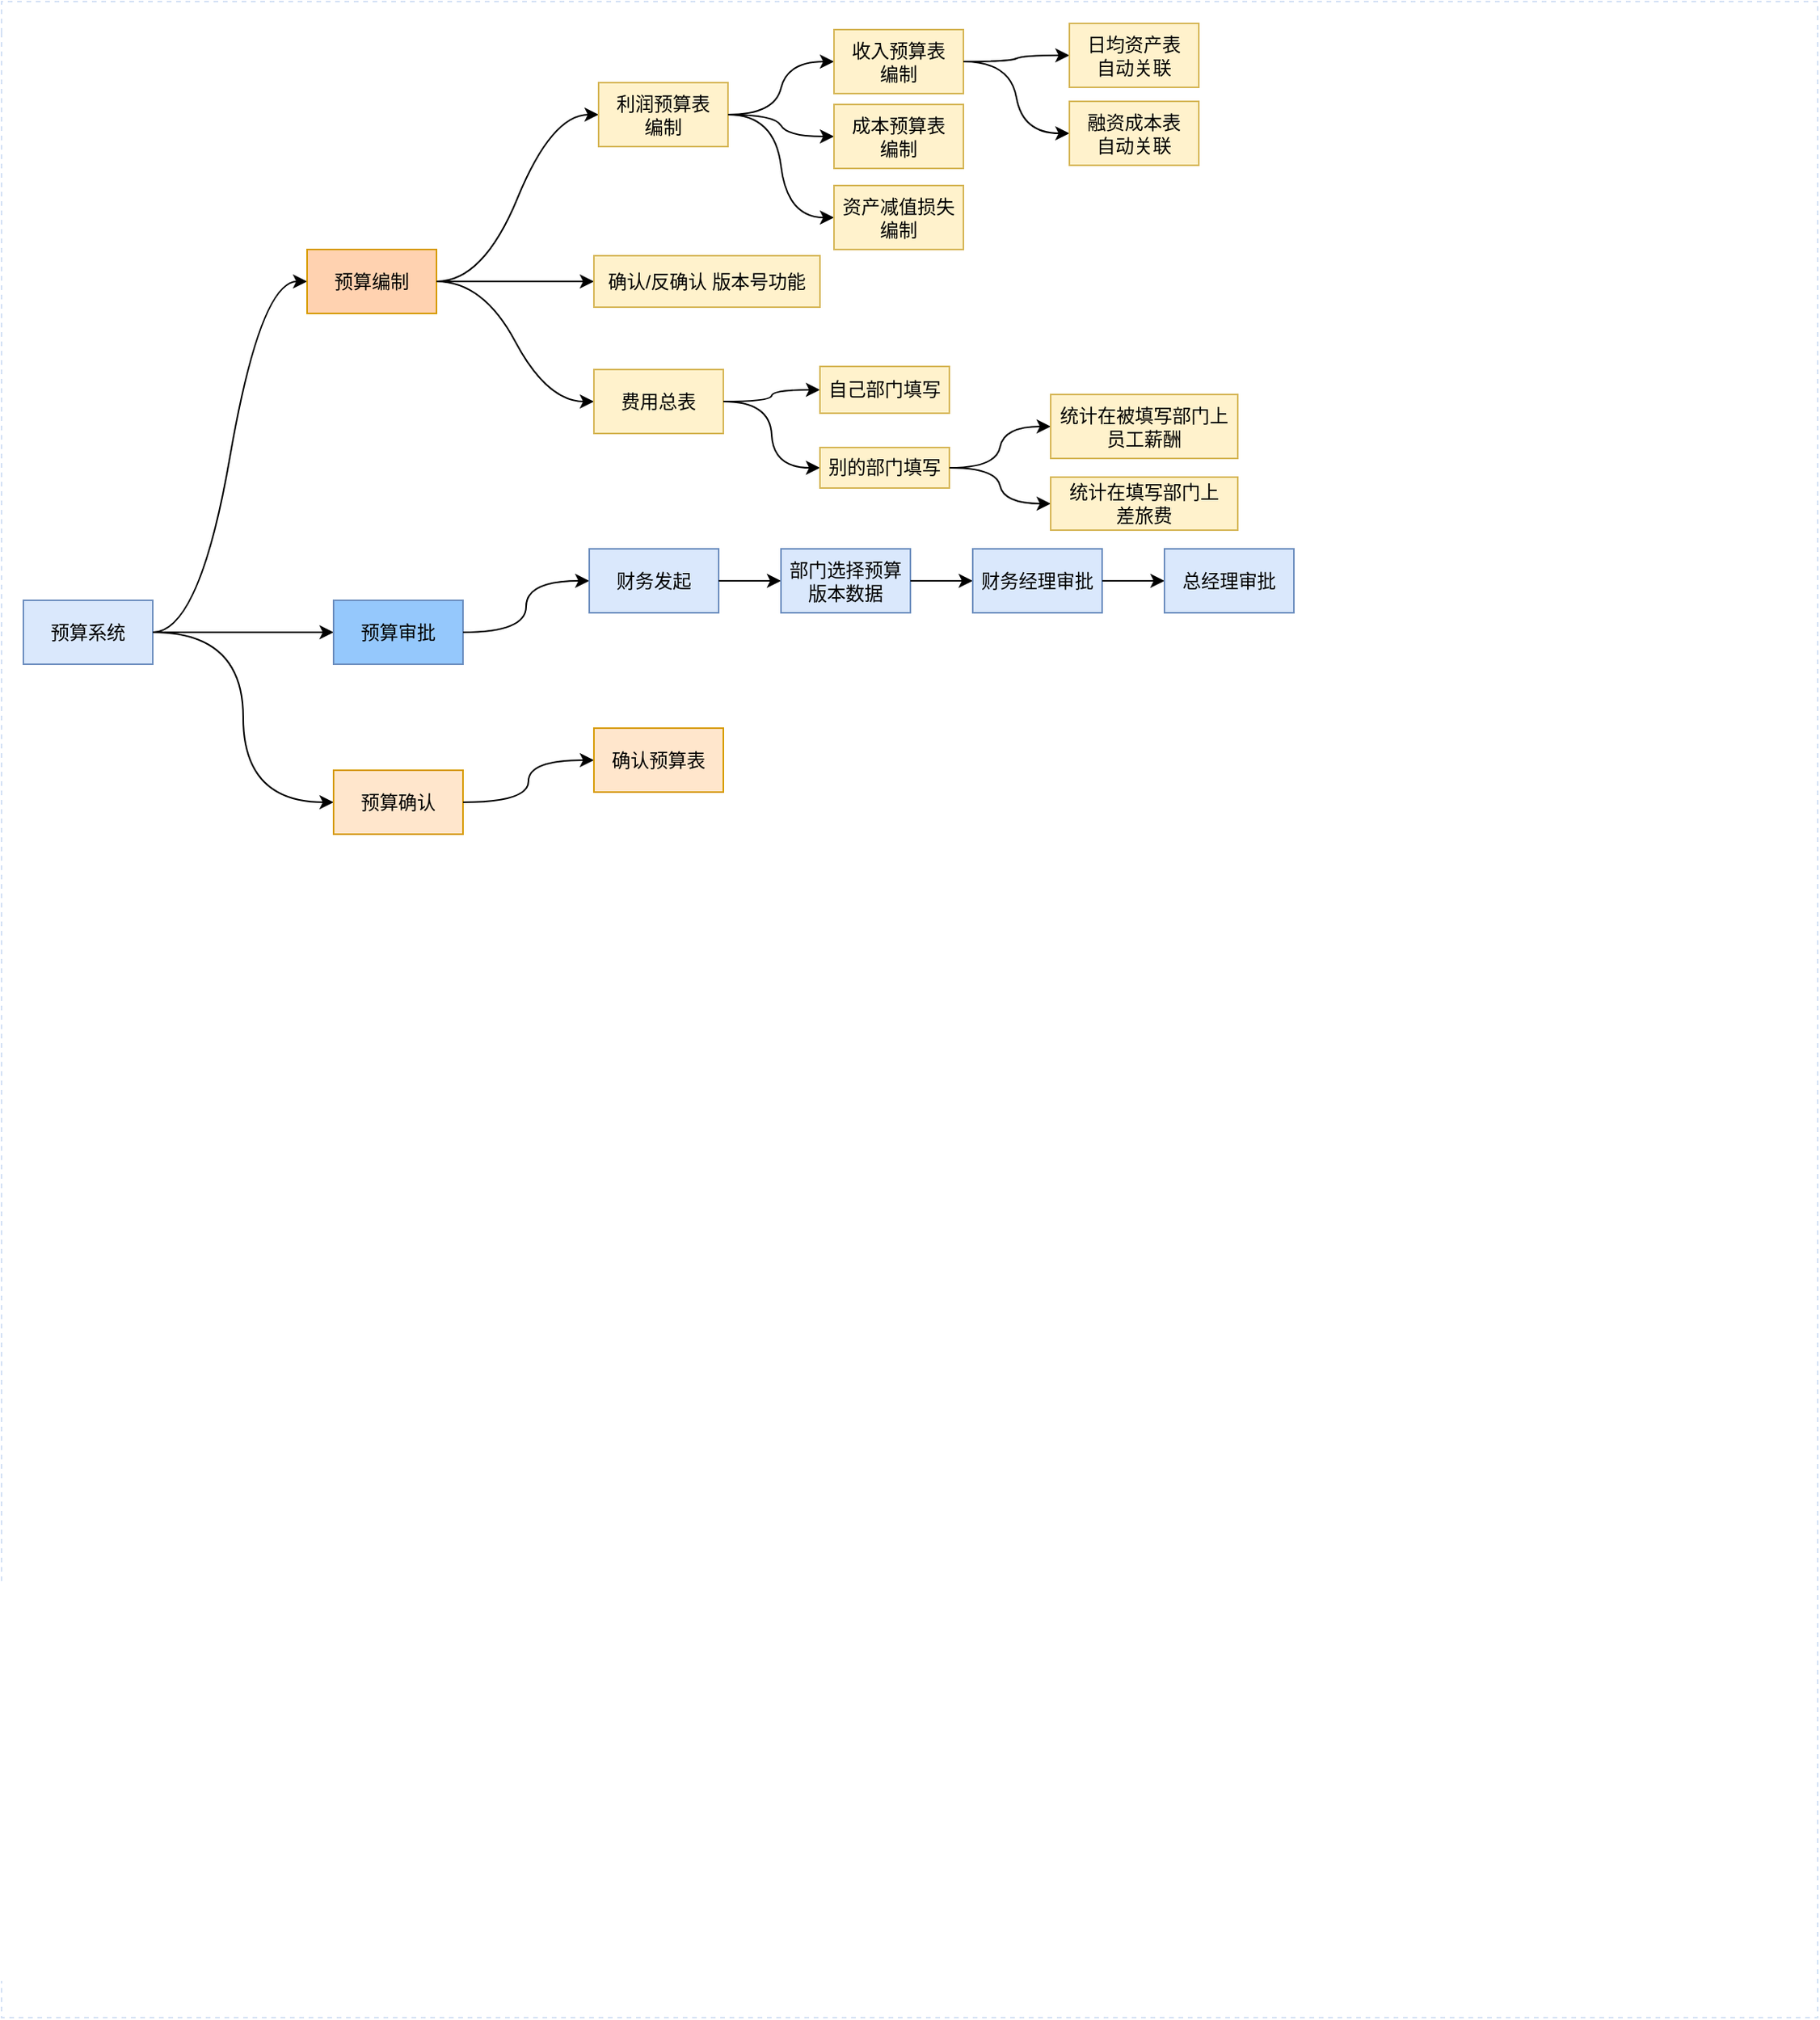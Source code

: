 <mxfile border="50" scale="3" compressed="false" locked="false" version="24.7.6">
  <diagram name="Blank" id="YmL12bMKpDGza6XwsDPr">
    <mxGraphModel dx="1355" dy="1426" grid="0" gridSize="10" guides="1" tooltips="1" connect="1" arrows="1" fold="1" page="0" pageScale="1" pageWidth="827" pageHeight="1169" background="none" math="1" shadow="0">
      <root>
        <mxCell id="X5NqExCQtvZxIxQ7pmgY-0" />
        <mxCell id="1" parent="X5NqExCQtvZxIxQ7pmgY-0" />
        <mxCell id="Gr0Zq-AI6Quabplr0KPa-179" value="" style="swimlane;html=1;startSize=20;horizontal=1;containerType=tree;labelBackgroundColor=none;strokeColor=#D4E1F5;strokeWidth=1;fillColor=none;fontFamily=Comic Sans MS;fontSize=9;swimlaneLine=0;dashed=1;collapsible=0;swimlaneFillColor=default;" parent="1" vertex="1">
          <mxGeometry x="-94" y="-474" width="1165" height="1293" as="geometry" />
        </mxCell>
        <mxCell id="Liw7ZN7XDZ7YaYjhqiWV-25" value="预算系统" style="rounded=0;whiteSpace=wrap;html=1;fillColor=#dae8fc;strokeColor=#6c8ebf;" parent="Gr0Zq-AI6Quabplr0KPa-179" vertex="1">
          <mxGeometry x="14" y="384" width="83" height="41" as="geometry" />
        </mxCell>
        <mxCell id="Liw7ZN7XDZ7YaYjhqiWV-26" value="" style="edgeStyle=entityRelationEdgeStyle;rounded=0;orthogonalLoop=1;jettySize=auto;html=1;curved=1;" parent="Gr0Zq-AI6Quabplr0KPa-179" source="Liw7ZN7XDZ7YaYjhqiWV-25" target="Liw7ZN7XDZ7YaYjhqiWV-27" edge="1">
          <mxGeometry relative="1" as="geometry" />
        </mxCell>
        <mxCell id="Liw7ZN7XDZ7YaYjhqiWV-27" value="预算编制" style="rounded=0;whiteSpace=wrap;html=1;fillColor=#FFD2B0;strokeColor=#d79b00;" parent="Gr0Zq-AI6Quabplr0KPa-179" vertex="1">
          <mxGeometry x="196" y="159" width="83" height="41" as="geometry" />
        </mxCell>
        <mxCell id="Liw7ZN7XDZ7YaYjhqiWV-28" value="" style="edgeStyle=orthogonalEdgeStyle;rounded=0;orthogonalLoop=1;jettySize=auto;html=1;curved=1;" parent="Gr0Zq-AI6Quabplr0KPa-179" source="Liw7ZN7XDZ7YaYjhqiWV-25" target="Liw7ZN7XDZ7YaYjhqiWV-29" edge="1">
          <mxGeometry relative="1" as="geometry" />
        </mxCell>
        <mxCell id="Liw7ZN7XDZ7YaYjhqiWV-29" value="预算审批" style="rounded=0;whiteSpace=wrap;html=1;fillColor=#95C8FC;strokeColor=#6c8ebf;" parent="Gr0Zq-AI6Quabplr0KPa-179" vertex="1">
          <mxGeometry x="213" y="384.0" width="83" height="41" as="geometry" />
        </mxCell>
        <mxCell id="Liw7ZN7XDZ7YaYjhqiWV-30" value="" style="edgeStyle=orthogonalEdgeStyle;rounded=0;orthogonalLoop=1;jettySize=auto;html=1;curved=1;entryX=0;entryY=0.5;entryDx=0;entryDy=0;" parent="Gr0Zq-AI6Quabplr0KPa-179" source="Liw7ZN7XDZ7YaYjhqiWV-25" target="Liw7ZN7XDZ7YaYjhqiWV-31" edge="1">
          <mxGeometry relative="1" as="geometry" />
        </mxCell>
        <mxCell id="Liw7ZN7XDZ7YaYjhqiWV-31" value="预算确认" style="rounded=0;whiteSpace=wrap;html=1;fillColor=#ffe6cc;strokeColor=#d79b00;" parent="Gr0Zq-AI6Quabplr0KPa-179" vertex="1">
          <mxGeometry x="213" y="493.0" width="83" height="41" as="geometry" />
        </mxCell>
        <mxCell id="Xso-ELONYzY4eR0CgQhz-1" value="" style="edgeStyle=entityRelationEdgeStyle;rounded=0;orthogonalLoop=1;jettySize=auto;html=1;curved=1;" edge="1" target="Xso-ELONYzY4eR0CgQhz-2" source="Liw7ZN7XDZ7YaYjhqiWV-27" parent="Gr0Zq-AI6Quabplr0KPa-179">
          <mxGeometry relative="1" as="geometry">
            <mxPoint x="54" y="511" as="sourcePoint" />
          </mxGeometry>
        </mxCell>
        <mxCell id="Xso-ELONYzY4eR0CgQhz-2" value="确认/反确认 版本号功能" style="rounded=0;whiteSpace=wrap;html=1;fillColor=#fff2cc;strokeColor=#d6b656;" vertex="1" parent="Gr0Zq-AI6Quabplr0KPa-179">
          <mxGeometry x="380" y="163" width="145" height="33" as="geometry" />
        </mxCell>
        <mxCell id="Xso-ELONYzY4eR0CgQhz-5" value="" style="edgeStyle=entityRelationEdgeStyle;rounded=0;orthogonalLoop=1;jettySize=auto;html=1;curved=1;" edge="1" target="Xso-ELONYzY4eR0CgQhz-6" source="Liw7ZN7XDZ7YaYjhqiWV-27" parent="Gr0Zq-AI6Quabplr0KPa-179">
          <mxGeometry relative="1" as="geometry">
            <mxPoint x="71" y="254" as="sourcePoint" />
            <Array as="points">
              <mxPoint x="314" y="243" />
            </Array>
          </mxGeometry>
        </mxCell>
        <mxCell id="Xso-ELONYzY4eR0CgQhz-6" value="费用总表" style="rounded=0;whiteSpace=wrap;html=1;fillColor=#fff2cc;strokeColor=#d6b656;" vertex="1" parent="Gr0Zq-AI6Quabplr0KPa-179">
          <mxGeometry x="380" y="236" width="83" height="41" as="geometry" />
        </mxCell>
        <mxCell id="Xso-ELONYzY4eR0CgQhz-17" value="" style="edgeStyle=entityRelationEdgeStyle;rounded=0;orthogonalLoop=1;jettySize=auto;html=1;curved=1;" edge="1" target="Xso-ELONYzY4eR0CgQhz-18" source="Xso-ELONYzY4eR0CgQhz-6" parent="Gr0Zq-AI6Quabplr0KPa-179">
          <mxGeometry relative="1" as="geometry">
            <mxPoint x="316" y="344" as="sourcePoint" />
          </mxGeometry>
        </mxCell>
        <mxCell id="Xso-ELONYzY4eR0CgQhz-18" value="自己部门填写" style="rounded=0;whiteSpace=wrap;html=1;fillColor=#fff2cc;strokeColor=#d6b656;" vertex="1" parent="Gr0Zq-AI6Quabplr0KPa-179">
          <mxGeometry x="525" y="234" width="83" height="30" as="geometry" />
        </mxCell>
        <mxCell id="Xso-ELONYzY4eR0CgQhz-19" value="" style="edgeStyle=entityRelationEdgeStyle;rounded=0;orthogonalLoop=1;jettySize=auto;html=1;curved=1;" edge="1" target="Xso-ELONYzY4eR0CgQhz-20" source="Liw7ZN7XDZ7YaYjhqiWV-27" parent="Gr0Zq-AI6Quabplr0KPa-179">
          <mxGeometry relative="1" as="geometry">
            <mxPoint x="129" y="461" as="sourcePoint" />
          </mxGeometry>
        </mxCell>
        <mxCell id="Xso-ELONYzY4eR0CgQhz-20" value="利润预算表&lt;div&gt;编制&lt;/div&gt;" style="rounded=0;whiteSpace=wrap;html=1;fillColor=#fff2cc;strokeColor=#d6b656;" vertex="1" parent="Gr0Zq-AI6Quabplr0KPa-179">
          <mxGeometry x="383" y="52" width="83" height="41" as="geometry" />
        </mxCell>
        <mxCell id="Xso-ELONYzY4eR0CgQhz-23" value="" style="edgeStyle=orthogonalEdgeStyle;rounded=0;orthogonalLoop=1;jettySize=auto;html=1;curved=1;" edge="1" target="Xso-ELONYzY4eR0CgQhz-24" source="Liw7ZN7XDZ7YaYjhqiWV-29" parent="Gr0Zq-AI6Quabplr0KPa-179">
          <mxGeometry relative="1" as="geometry">
            <mxPoint x="105" y="445" as="sourcePoint" />
          </mxGeometry>
        </mxCell>
        <mxCell id="Xso-ELONYzY4eR0CgQhz-24" value="财务发起" style="rounded=0;whiteSpace=wrap;html=1;fillColor=#dae8fc;strokeColor=#6c8ebf;" vertex="1" parent="Gr0Zq-AI6Quabplr0KPa-179">
          <mxGeometry x="377" y="351" width="83" height="41" as="geometry" />
        </mxCell>
        <mxCell id="Xso-ELONYzY4eR0CgQhz-25" value="" style="edgeStyle=entityRelationEdgeStyle;rounded=0;orthogonalLoop=1;jettySize=auto;html=1;curved=1;" edge="1" target="Xso-ELONYzY4eR0CgQhz-26" source="Xso-ELONYzY4eR0CgQhz-20" parent="Gr0Zq-AI6Quabplr0KPa-179">
          <mxGeometry relative="1" as="geometry">
            <mxPoint x="343" y="66" as="sourcePoint" />
          </mxGeometry>
        </mxCell>
        <mxCell id="Xso-ELONYzY4eR0CgQhz-26" value="收入预算表&lt;div&gt;编制&lt;/div&gt;" style="rounded=0;whiteSpace=wrap;html=1;fillColor=#fff2cc;strokeColor=#d6b656;" vertex="1" parent="Gr0Zq-AI6Quabplr0KPa-179">
          <mxGeometry x="534" y="18" width="83" height="41" as="geometry" />
        </mxCell>
        <mxCell id="Xso-ELONYzY4eR0CgQhz-31" value="" style="edgeStyle=entityRelationEdgeStyle;rounded=0;orthogonalLoop=1;jettySize=auto;html=1;curved=1;" edge="1" target="Xso-ELONYzY4eR0CgQhz-32" source="Xso-ELONYzY4eR0CgQhz-20" parent="Gr0Zq-AI6Quabplr0KPa-179">
          <mxGeometry relative="1" as="geometry">
            <mxPoint x="339" y="-75" as="sourcePoint" />
          </mxGeometry>
        </mxCell>
        <mxCell id="Xso-ELONYzY4eR0CgQhz-32" value="资产减值损失编制" style="rounded=0;whiteSpace=wrap;html=1;fillColor=#fff2cc;strokeColor=#d6b656;" vertex="1" parent="Gr0Zq-AI6Quabplr0KPa-179">
          <mxGeometry x="534" y="118" width="83" height="41" as="geometry" />
        </mxCell>
        <mxCell id="Xso-ELONYzY4eR0CgQhz-33" value="" style="edgeStyle=entityRelationEdgeStyle;rounded=0;orthogonalLoop=1;jettySize=auto;html=1;curved=1;" edge="1" target="Xso-ELONYzY4eR0CgQhz-34" source="Xso-ELONYzY4eR0CgQhz-26" parent="Gr0Zq-AI6Quabplr0KPa-179">
          <mxGeometry relative="1" as="geometry">
            <mxPoint x="482" y="-175" as="sourcePoint" />
          </mxGeometry>
        </mxCell>
        <mxCell id="Xso-ELONYzY4eR0CgQhz-34" value="融资成本表&lt;div&gt;自动关联&lt;/div&gt;" style="rounded=0;whiteSpace=wrap;html=1;fillColor=#fff2cc;strokeColor=#d6b656;" vertex="1" parent="Gr0Zq-AI6Quabplr0KPa-179">
          <mxGeometry x="685" y="64" width="83" height="41" as="geometry" />
        </mxCell>
        <mxCell id="Xso-ELONYzY4eR0CgQhz-35" value="" style="edgeStyle=entityRelationEdgeStyle;rounded=0;orthogonalLoop=1;jettySize=auto;html=1;curved=1;" edge="1" target="Xso-ELONYzY4eR0CgQhz-36" source="Xso-ELONYzY4eR0CgQhz-20" parent="Gr0Zq-AI6Quabplr0KPa-179">
          <mxGeometry relative="1" as="geometry">
            <mxPoint x="338" y="-38" as="sourcePoint" />
          </mxGeometry>
        </mxCell>
        <mxCell id="Xso-ELONYzY4eR0CgQhz-36" value="成本预算表&lt;div&gt;编制&lt;/div&gt;" style="rounded=0;whiteSpace=wrap;html=1;fillColor=#fff2cc;strokeColor=#d6b656;" vertex="1" parent="Gr0Zq-AI6Quabplr0KPa-179">
          <mxGeometry x="534" y="66" width="83" height="41" as="geometry" />
        </mxCell>
        <mxCell id="Xso-ELONYzY4eR0CgQhz-37" value="" style="edgeStyle=entityRelationEdgeStyle;rounded=0;orthogonalLoop=1;jettySize=auto;html=1;curved=1;" edge="1" target="Xso-ELONYzY4eR0CgQhz-38" source="Xso-ELONYzY4eR0CgQhz-26" parent="Gr0Zq-AI6Quabplr0KPa-179">
          <mxGeometry relative="1" as="geometry">
            <mxPoint x="490" y="-151" as="sourcePoint" />
          </mxGeometry>
        </mxCell>
        <mxCell id="Xso-ELONYzY4eR0CgQhz-38" value="日均资产表&lt;div&gt;自动关联&lt;/div&gt;" style="rounded=0;whiteSpace=wrap;html=1;fillColor=#fff2cc;strokeColor=#d6b656;" vertex="1" parent="Gr0Zq-AI6Quabplr0KPa-179">
          <mxGeometry x="685" y="14" width="83" height="41" as="geometry" />
        </mxCell>
        <mxCell id="Xso-ELONYzY4eR0CgQhz-39" value="" style="edgeStyle=entityRelationEdgeStyle;rounded=0;orthogonalLoop=1;jettySize=auto;html=1;curved=1;" edge="1" target="Xso-ELONYzY4eR0CgQhz-40" source="Xso-ELONYzY4eR0CgQhz-6" parent="Gr0Zq-AI6Quabplr0KPa-179">
          <mxGeometry relative="1" as="geometry">
            <mxPoint x="69" y="-331" as="sourcePoint" />
            <Array as="points">
              <mxPoint x="104" y="-268" />
            </Array>
          </mxGeometry>
        </mxCell>
        <mxCell id="Xso-ELONYzY4eR0CgQhz-40" value="别的部门填写" style="rounded=0;whiteSpace=wrap;html=1;fillColor=#fff2cc;strokeColor=#d6b656;" vertex="1" parent="Gr0Zq-AI6Quabplr0KPa-179">
          <mxGeometry x="525" y="286" width="83" height="26" as="geometry" />
        </mxCell>
        <mxCell id="Xso-ELONYzY4eR0CgQhz-41" value="" style="edgeStyle=entityRelationEdgeStyle;rounded=0;orthogonalLoop=1;jettySize=auto;html=1;curved=1;" edge="1" target="Xso-ELONYzY4eR0CgQhz-42" source="Xso-ELONYzY4eR0CgQhz-40" parent="Gr0Zq-AI6Quabplr0KPa-179">
          <mxGeometry relative="1" as="geometry">
            <mxPoint x="253" y="-254" as="sourcePoint" />
            <Array as="points">
              <mxPoint x="-106" y="-779" />
            </Array>
          </mxGeometry>
        </mxCell>
        <mxCell id="Xso-ELONYzY4eR0CgQhz-42" value="统计在被填写部门上&lt;div&gt;员工薪酬&lt;/div&gt;" style="rounded=0;whiteSpace=wrap;html=1;fillColor=#fff2cc;strokeColor=#d6b656;" vertex="1" parent="Gr0Zq-AI6Quabplr0KPa-179">
          <mxGeometry x="673" y="252" width="120" height="41" as="geometry" />
        </mxCell>
        <mxCell id="Xso-ELONYzY4eR0CgQhz-45" value="" style="edgeStyle=entityRelationEdgeStyle;rounded=0;orthogonalLoop=1;jettySize=auto;html=1;curved=1;" edge="1" target="Xso-ELONYzY4eR0CgQhz-46" source="Xso-ELONYzY4eR0CgQhz-40" parent="Gr0Zq-AI6Quabplr0KPa-179">
          <mxGeometry relative="1" as="geometry">
            <mxPoint x="253" y="-254" as="sourcePoint" />
            <Array as="points">
              <mxPoint x="-106" y="-779" />
            </Array>
          </mxGeometry>
        </mxCell>
        <mxCell id="Xso-ELONYzY4eR0CgQhz-46" value="统计在填写部门上&lt;div&gt;差旅费&lt;/div&gt;" style="rounded=0;whiteSpace=wrap;html=1;fillColor=#fff2cc;strokeColor=#d6b656;" vertex="1" parent="Gr0Zq-AI6Quabplr0KPa-179">
          <mxGeometry x="673" y="305" width="120" height="34" as="geometry" />
        </mxCell>
        <mxCell id="Xso-ELONYzY4eR0CgQhz-99" value="" style="edgeStyle=orthogonalEdgeStyle;rounded=0;orthogonalLoop=1;jettySize=auto;html=1;curved=1;" edge="1" target="Xso-ELONYzY4eR0CgQhz-100" source="Xso-ELONYzY4eR0CgQhz-24" parent="Gr0Zq-AI6Quabplr0KPa-179">
          <mxGeometry relative="1" as="geometry">
            <mxPoint x="153" y="-128" as="sourcePoint" />
          </mxGeometry>
        </mxCell>
        <mxCell id="Xso-ELONYzY4eR0CgQhz-100" value="部门选择预算版本数据" style="rounded=0;whiteSpace=wrap;html=1;fillColor=#dae8fc;strokeColor=#6c8ebf;" vertex="1" parent="Gr0Zq-AI6Quabplr0KPa-179">
          <mxGeometry x="500" y="351" width="83" height="41" as="geometry" />
        </mxCell>
        <mxCell id="Xso-ELONYzY4eR0CgQhz-101" value="" style="edgeStyle=orthogonalEdgeStyle;rounded=0;orthogonalLoop=1;jettySize=auto;html=1;curved=1;" edge="1" target="Xso-ELONYzY4eR0CgQhz-102" source="Xso-ELONYzY4eR0CgQhz-100" parent="Gr0Zq-AI6Quabplr0KPa-179">
          <mxGeometry relative="1" as="geometry">
            <mxPoint x="317" y="-161" as="sourcePoint" />
          </mxGeometry>
        </mxCell>
        <mxCell id="Xso-ELONYzY4eR0CgQhz-102" value="财务经理审批" style="rounded=0;whiteSpace=wrap;html=1;fillColor=#dae8fc;strokeColor=#6c8ebf;" vertex="1" parent="Gr0Zq-AI6Quabplr0KPa-179">
          <mxGeometry x="623" y="351" width="83" height="41" as="geometry" />
        </mxCell>
        <mxCell id="Xso-ELONYzY4eR0CgQhz-103" value="" style="edgeStyle=orthogonalEdgeStyle;rounded=0;orthogonalLoop=1;jettySize=auto;html=1;curved=1;" edge="1" target="Xso-ELONYzY4eR0CgQhz-104" source="Xso-ELONYzY4eR0CgQhz-102" parent="Gr0Zq-AI6Quabplr0KPa-179">
          <mxGeometry relative="1" as="geometry">
            <mxPoint x="440" y="-161" as="sourcePoint" />
          </mxGeometry>
        </mxCell>
        <mxCell id="Xso-ELONYzY4eR0CgQhz-104" value="总经理审批" style="rounded=0;whiteSpace=wrap;html=1;fillColor=#dae8fc;strokeColor=#6c8ebf;" vertex="1" parent="Gr0Zq-AI6Quabplr0KPa-179">
          <mxGeometry x="746" y="351" width="83" height="41" as="geometry" />
        </mxCell>
        <mxCell id="Xso-ELONYzY4eR0CgQhz-105" value="" style="edgeStyle=orthogonalEdgeStyle;rounded=0;orthogonalLoop=1;jettySize=auto;html=1;curved=1;entryX=0;entryY=0.5;entryDx=0;entryDy=0;" edge="1" target="Xso-ELONYzY4eR0CgQhz-106" source="Liw7ZN7XDZ7YaYjhqiWV-31" parent="Gr0Zq-AI6Quabplr0KPa-179">
          <mxGeometry relative="1" as="geometry">
            <mxPoint x="-62" y="-81" as="sourcePoint" />
          </mxGeometry>
        </mxCell>
        <mxCell id="Xso-ELONYzY4eR0CgQhz-106" value="确认预算表" style="rounded=0;whiteSpace=wrap;html=1;fillColor=#ffe6cc;strokeColor=#d79b00;" vertex="1" parent="Gr0Zq-AI6Quabplr0KPa-179">
          <mxGeometry x="380" y="466.0" width="83" height="41" as="geometry" />
        </mxCell>
      </root>
    </mxGraphModel>
  </diagram>
</mxfile>
